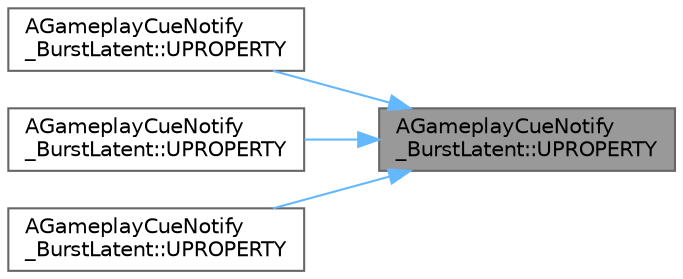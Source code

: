 digraph "AGameplayCueNotify_BurstLatent::UPROPERTY"
{
 // INTERACTIVE_SVG=YES
 // LATEX_PDF_SIZE
  bgcolor="transparent";
  edge [fontname=Helvetica,fontsize=10,labelfontname=Helvetica,labelfontsize=10];
  node [fontname=Helvetica,fontsize=10,shape=box,height=0.2,width=0.4];
  rankdir="RL";
  Node1 [id="Node000001",label="AGameplayCueNotify\l_BurstLatent::UPROPERTY",height=0.2,width=0.4,color="gray40", fillcolor="grey60", style="filled", fontcolor="black",tooltip=" "];
  Node1 -> Node2 [id="edge1_Node000001_Node000002",dir="back",color="steelblue1",style="solid",tooltip=" "];
  Node2 [id="Node000002",label="AGameplayCueNotify\l_BurstLatent::UPROPERTY",height=0.2,width=0.4,color="grey40", fillcolor="white", style="filled",URL="$d9/da0/classAGameplayCueNotify__BurstLatent.html#a78b2ffe46e4c1ea301c71af0ddd20335",tooltip=" "];
  Node1 -> Node3 [id="edge2_Node000001_Node000003",dir="back",color="steelblue1",style="solid",tooltip=" "];
  Node3 [id="Node000003",label="AGameplayCueNotify\l_BurstLatent::UPROPERTY",height=0.2,width=0.4,color="grey40", fillcolor="white", style="filled",URL="$d9/da0/classAGameplayCueNotify__BurstLatent.html#ac2ef3b8ad03ae4d6e0df3071886c2706",tooltip=" "];
  Node1 -> Node4 [id="edge3_Node000001_Node000004",dir="back",color="steelblue1",style="solid",tooltip=" "];
  Node4 [id="Node000004",label="AGameplayCueNotify\l_BurstLatent::UPROPERTY",height=0.2,width=0.4,color="grey40", fillcolor="white", style="filled",URL="$d9/da0/classAGameplayCueNotify__BurstLatent.html#a1e8fd43a4c92567f86017f038f1a6dc2",tooltip=" "];
}

